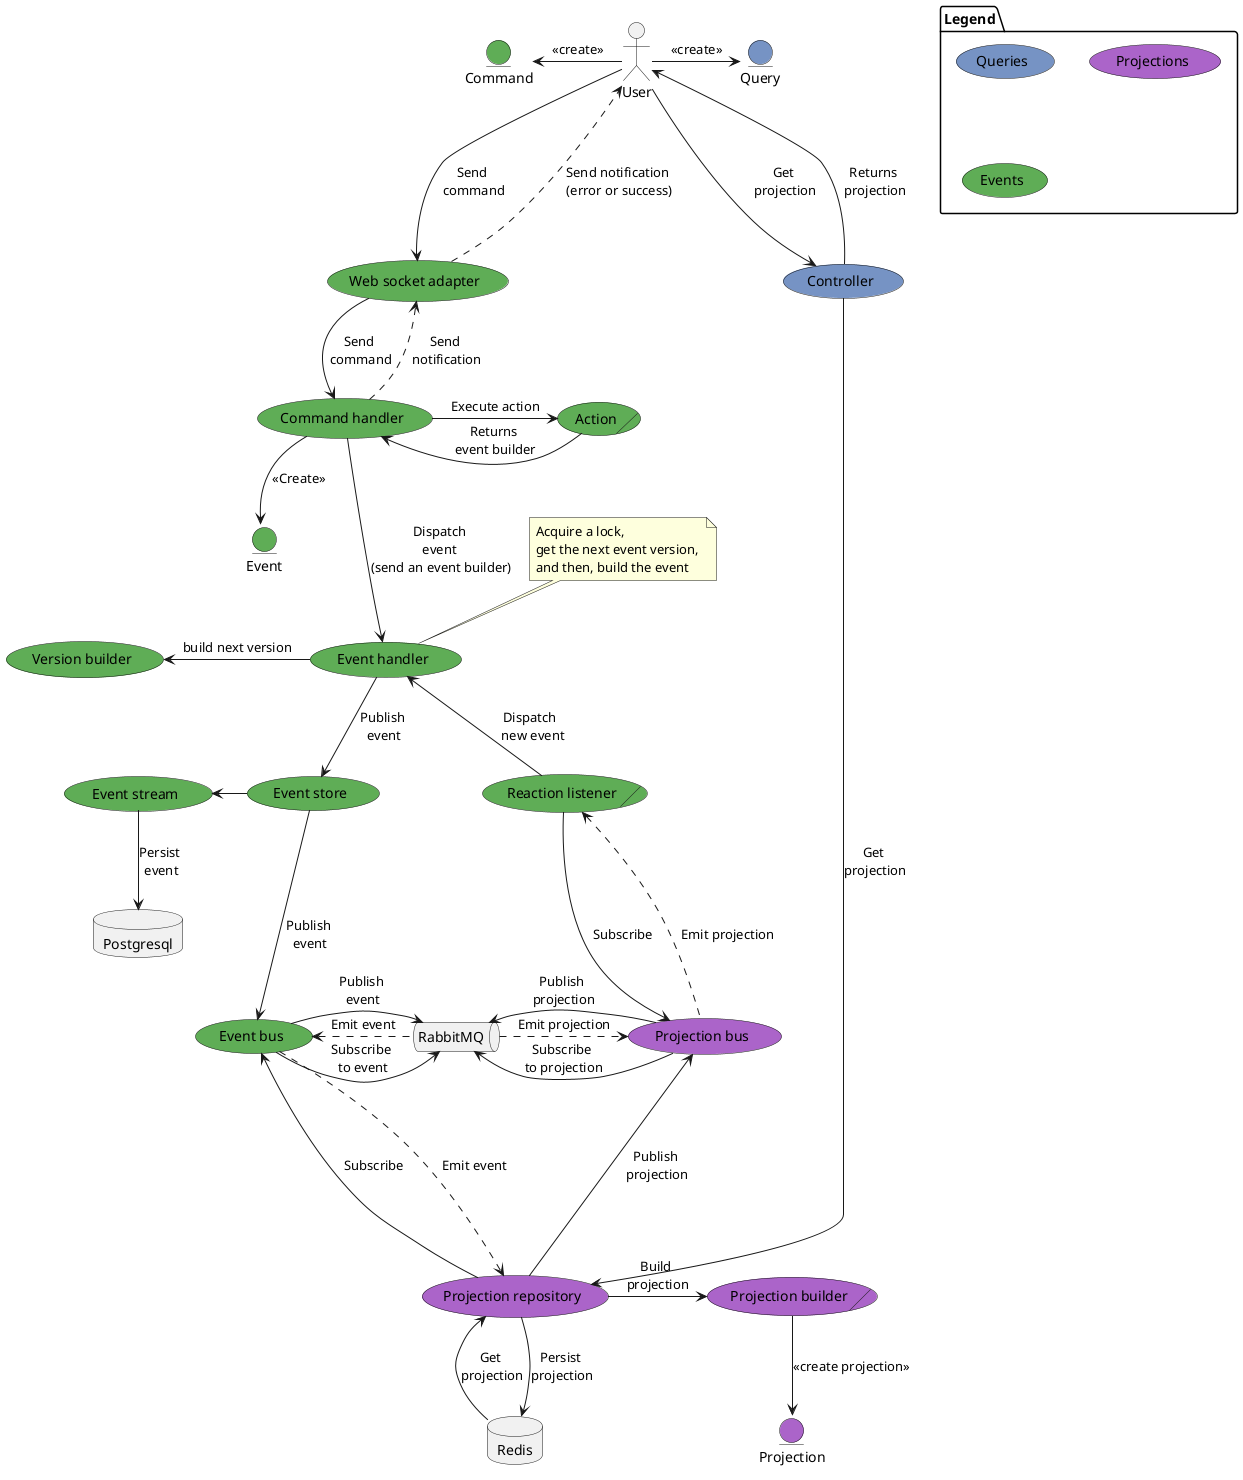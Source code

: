 @startuml
'https://plantuml.com/use-case-diagram

package Legend {
    usecase (Queries) #7693C4
    usecase (Projections) #AB64C9
    usecase (Events) #5FAD56
}

actor  User
entity Query #7693C4

entity Command #5FAD56
entity Event #5FAD56
entity Projection #AB64C9

database  Postgresql
database  Redis
queue     RabbitMQ

usecase  (Web socket adapter) #5FAD56
usecase  (Command handler) #5FAD56
usecase/ (Action) #5FAD56
usecase  (Event handler) #5FAD56
usecase  (Version builder) #5FAD56
usecase  (Event store) #5FAD56
usecase  (Event stream) #5FAD56
usecase  (Event bus) #5FAD56
usecase/ (Reaction listener) #5FAD56

usecase/ (Projection builder) #AB64C9
usecase  (Projection repository) #AB64C9
usecase  (Projection bus) #AB64C9

usecase  (Controller) #7693C4

User -> Query : <<create>>
Command <- User : <<create>>
User ---> (Controller) : Get \nprojection
User <-- (Controller) : Returns \nprojection

(Controller) --------> (Projection repository) : Get \nprojection

User -> (Web socket adapter) : Send \ncommand
(Web socket adapter) --> (Command handler) : Send \ncommand
(Web socket adapter) ...> User : Send notification \n(error or success)

(Command handler) ..> (Web socket adapter) : Send \nnotification
(Command handler) -> (Action) : Execute action
(Command handler) <- (Action) : Returns \nevent builder
(Command handler) ---> (Event handler) : Dispatch \nevent \n(send an event builder)
(Command handler) --> Event : <<Create>>

(Event handler) --> (Event store) : Publish \nevent
(Event handler) <-- (Reaction listener) : Dispatch \n new event
(Version builder) <- (Event handler) : build next version
note "Acquire a lock, \nget the next event version, \nand then, build the event " as EventHandlerNote
EventHandlerNote <-- (Event handler)

(Event store) -left-> (Event stream)
(Event store) ---> (Event bus) : Publish \nevent

(Event stream) --> Postgresql : Persist \nevent
(Event bus) -> RabbitMQ : Publish \nevent
(Event bus) -> RabbitMQ : Subscribe \nto event
(Event bus) <. RabbitMQ : Emit event

(Reaction listener) ---> (Projection bus) : Subscribe
(Reaction listener) <.. (Projection bus) : Emit projection

(Projection bus) <- (Projection repository) : Publish \nprojection
RabbitMQ <- (Projection bus) : Publish \nprojection
RabbitMQ <- (Projection bus) : Subscribe \nto projection
RabbitMQ .> (Projection bus) : Emit projection

(Event bus) <---- (Projection repository) : Subscribe
(Event bus) ..> (Projection repository) : Emit event

(Projection repository) --> Redis : Persist \nprojection
(Projection repository) <- Redis : Get \nprojection
(Projection repository) -> (Projection builder) : Build \nprojection

(Projection builder) --> Projection : <<create projection>>
@enduml